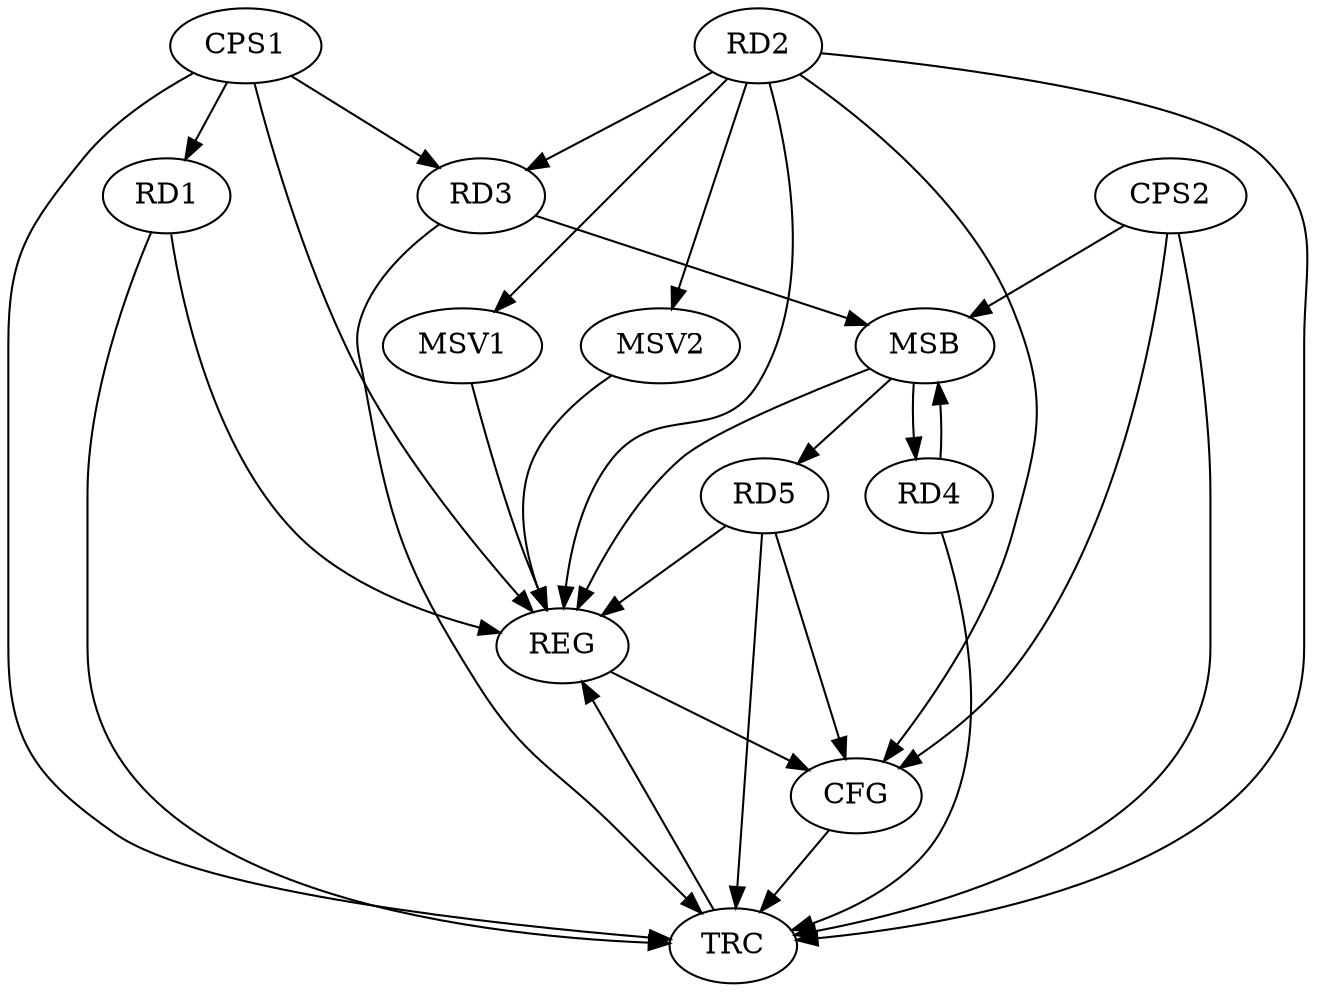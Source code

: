 strict digraph G {
  RD1 [ label="RD1" ];
  RD2 [ label="RD2" ];
  RD3 [ label="RD3" ];
  RD4 [ label="RD4" ];
  RD5 [ label="RD5" ];
  CPS1 [ label="CPS1" ];
  CPS2 [ label="CPS2" ];
  REG [ label="REG" ];
  MSB [ label="MSB" ];
  CFG [ label="CFG" ];
  TRC [ label="TRC" ];
  MSV1 [ label="MSV1" ];
  MSV2 [ label="MSV2" ];
  RD2 -> RD3;
  CPS1 -> RD1;
  CPS1 -> RD3;
  RD1 -> REG;
  RD2 -> REG;
  RD5 -> REG;
  CPS1 -> REG;
  RD3 -> MSB;
  MSB -> REG;
  RD4 -> MSB;
  CPS2 -> MSB;
  MSB -> RD4;
  MSB -> RD5;
  RD5 -> CFG;
  RD2 -> CFG;
  CPS2 -> CFG;
  REG -> CFG;
  RD1 -> TRC;
  RD2 -> TRC;
  RD3 -> TRC;
  RD4 -> TRC;
  RD5 -> TRC;
  CPS1 -> TRC;
  CPS2 -> TRC;
  CFG -> TRC;
  TRC -> REG;
  RD2 -> MSV1;
  MSV1 -> REG;
  RD2 -> MSV2;
  MSV2 -> REG;
}
